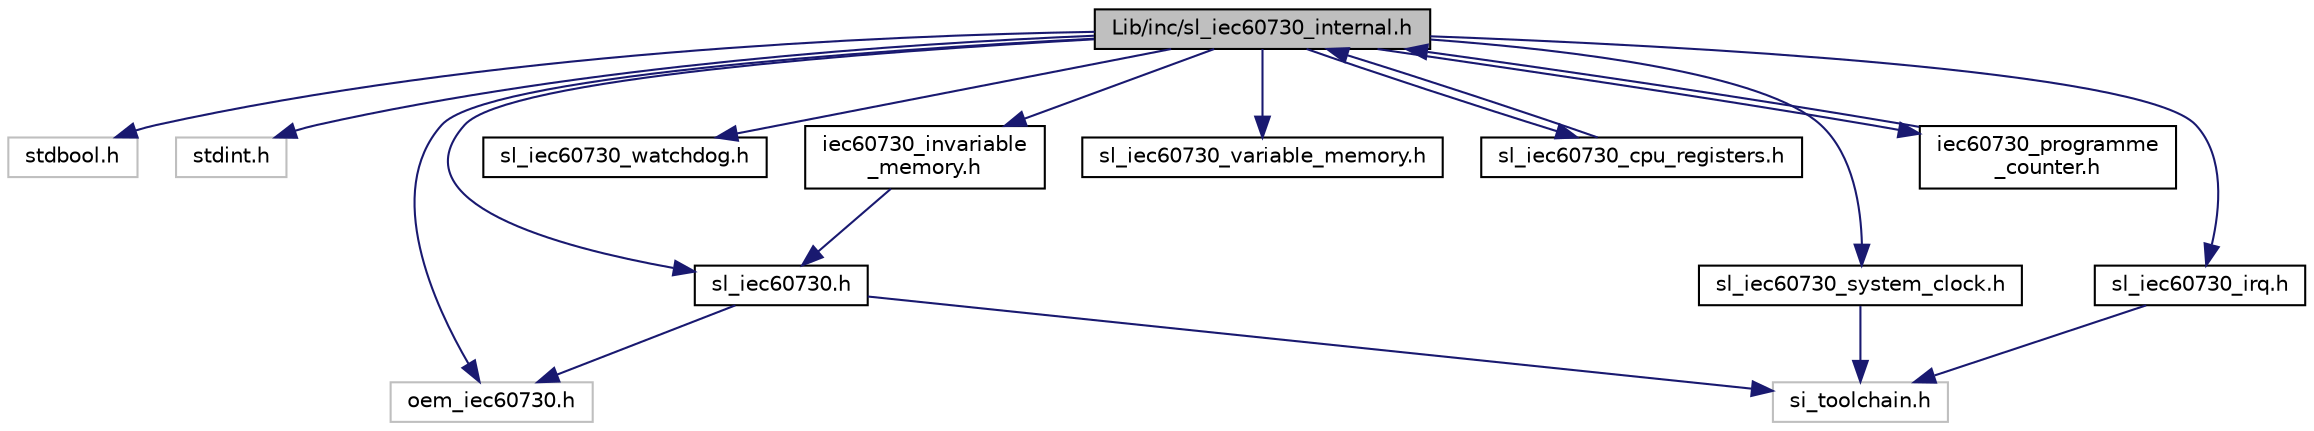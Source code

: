 digraph "Lib/inc/sl_iec60730_internal.h"
{
 // LATEX_PDF_SIZE
  edge [fontname="Helvetica",fontsize="10",labelfontname="Helvetica",labelfontsize="10"];
  node [fontname="Helvetica",fontsize="10",shape=record];
  Node1 [label="Lib/inc/sl_iec60730_internal.h",height=0.2,width=0.4,color="black", fillcolor="grey75", style="filled", fontcolor="black",tooltip="Internal definitions."];
  Node1 -> Node2 [color="midnightblue",fontsize="10",style="solid",fontname="Helvetica"];
  Node2 [label="stdbool.h",height=0.2,width=0.4,color="grey75", fillcolor="white", style="filled",tooltip=" "];
  Node1 -> Node3 [color="midnightblue",fontsize="10",style="solid",fontname="Helvetica"];
  Node3 [label="stdint.h",height=0.2,width=0.4,color="grey75", fillcolor="white", style="filled",tooltip=" "];
  Node1 -> Node4 [color="midnightblue",fontsize="10",style="solid",fontname="Helvetica"];
  Node4 [label="sl_iec60730.h",height=0.2,width=0.4,color="black", fillcolor="white", style="filled",URL="$iec60730_8h.html",tooltip="Library definitions."];
  Node4 -> Node5 [color="midnightblue",fontsize="10",style="solid",fontname="Helvetica"];
  Node5 [label="si_toolchain.h",height=0.2,width=0.4,color="grey75", fillcolor="white", style="filled",tooltip=" "];
  Node4 -> Node6 [color="midnightblue",fontsize="10",style="solid",fontname="Helvetica"];
  Node6 [label="oem_iec60730.h",height=0.2,width=0.4,color="grey75", fillcolor="white", style="filled",tooltip=" "];
  Node1 -> Node7 [color="midnightblue",fontsize="10",style="solid",fontname="Helvetica"];
  Node7 [label="sl_iec60730_watchdog.h",height=0.2,width=0.4,color="black", fillcolor="white", style="filled",URL="$iec60730__watchdog_8h.html",tooltip="Watchdog check."];
  Node1 -> Node8 [color="midnightblue",fontsize="10",style="solid",fontname="Helvetica"];
  Node8 [label="iec60730_invariable\l_memory.h",height=0.2,width=0.4,color="black", fillcolor="white", style="filled",URL="$iec60730__invariable__memory_8h.html",tooltip="Invariable memory check."];
  Node8 -> Node4 [color="midnightblue",fontsize="10",style="solid",fontname="Helvetica"];
  Node1 -> Node9 [color="midnightblue",fontsize="10",style="solid",fontname="Helvetica"];
  Node9 [label="sl_iec60730_variable_memory.h",height=0.2,width=0.4,color="black", fillcolor="white", style="filled",URL="$iec60730__variable__memory_8h.html",tooltip="Variable memory check."];
  Node1 -> Node10 [color="midnightblue",fontsize="10",style="solid",fontname="Helvetica"];
  Node10 [label="sl_iec60730_cpu_registers.h",height=0.2,width=0.4,color="black", fillcolor="white", style="filled",URL="$iec60730__cpu__registers_8h.html",tooltip="CPU Registers check."];
  Node10 -> Node1 [color="midnightblue",fontsize="10",style="solid",fontname="Helvetica"];
  Node1 -> Node11 [color="midnightblue",fontsize="10",style="solid",fontname="Helvetica"];
  Node11 [label="sl_iec60730_system_clock.h",height=0.2,width=0.4,color="black", fillcolor="white", style="filled",URL="$iec60730__system__clock_8h.html",tooltip="Clock check."];
  Node11 -> Node5 [color="midnightblue",fontsize="10",style="solid",fontname="Helvetica"];
  Node1 -> Node12 [color="midnightblue",fontsize="10",style="solid",fontname="Helvetica"];
  Node12 [label="iec60730_programme\l_counter.h",height=0.2,width=0.4,color="black", fillcolor="white", style="filled",URL="$iec60730__programme__counter_8h.html",tooltip="Program Counter check."];
  Node12 -> Node1 [color="midnightblue",fontsize="10",style="solid",fontname="Helvetica"];
  Node1 -> Node13 [color="midnightblue",fontsize="10",style="solid",fontname="Helvetica"];
  Node13 [label="sl_iec60730_irq.h",height=0.2,width=0.4,color="black", fillcolor="white", style="filled",URL="$iec60730__irq_8h.html",tooltip="Interrupt check."];
  Node13 -> Node5 [color="midnightblue",fontsize="10",style="solid",fontname="Helvetica"];
  Node1 -> Node6 [color="midnightblue",fontsize="10",style="solid",fontname="Helvetica"];
}
